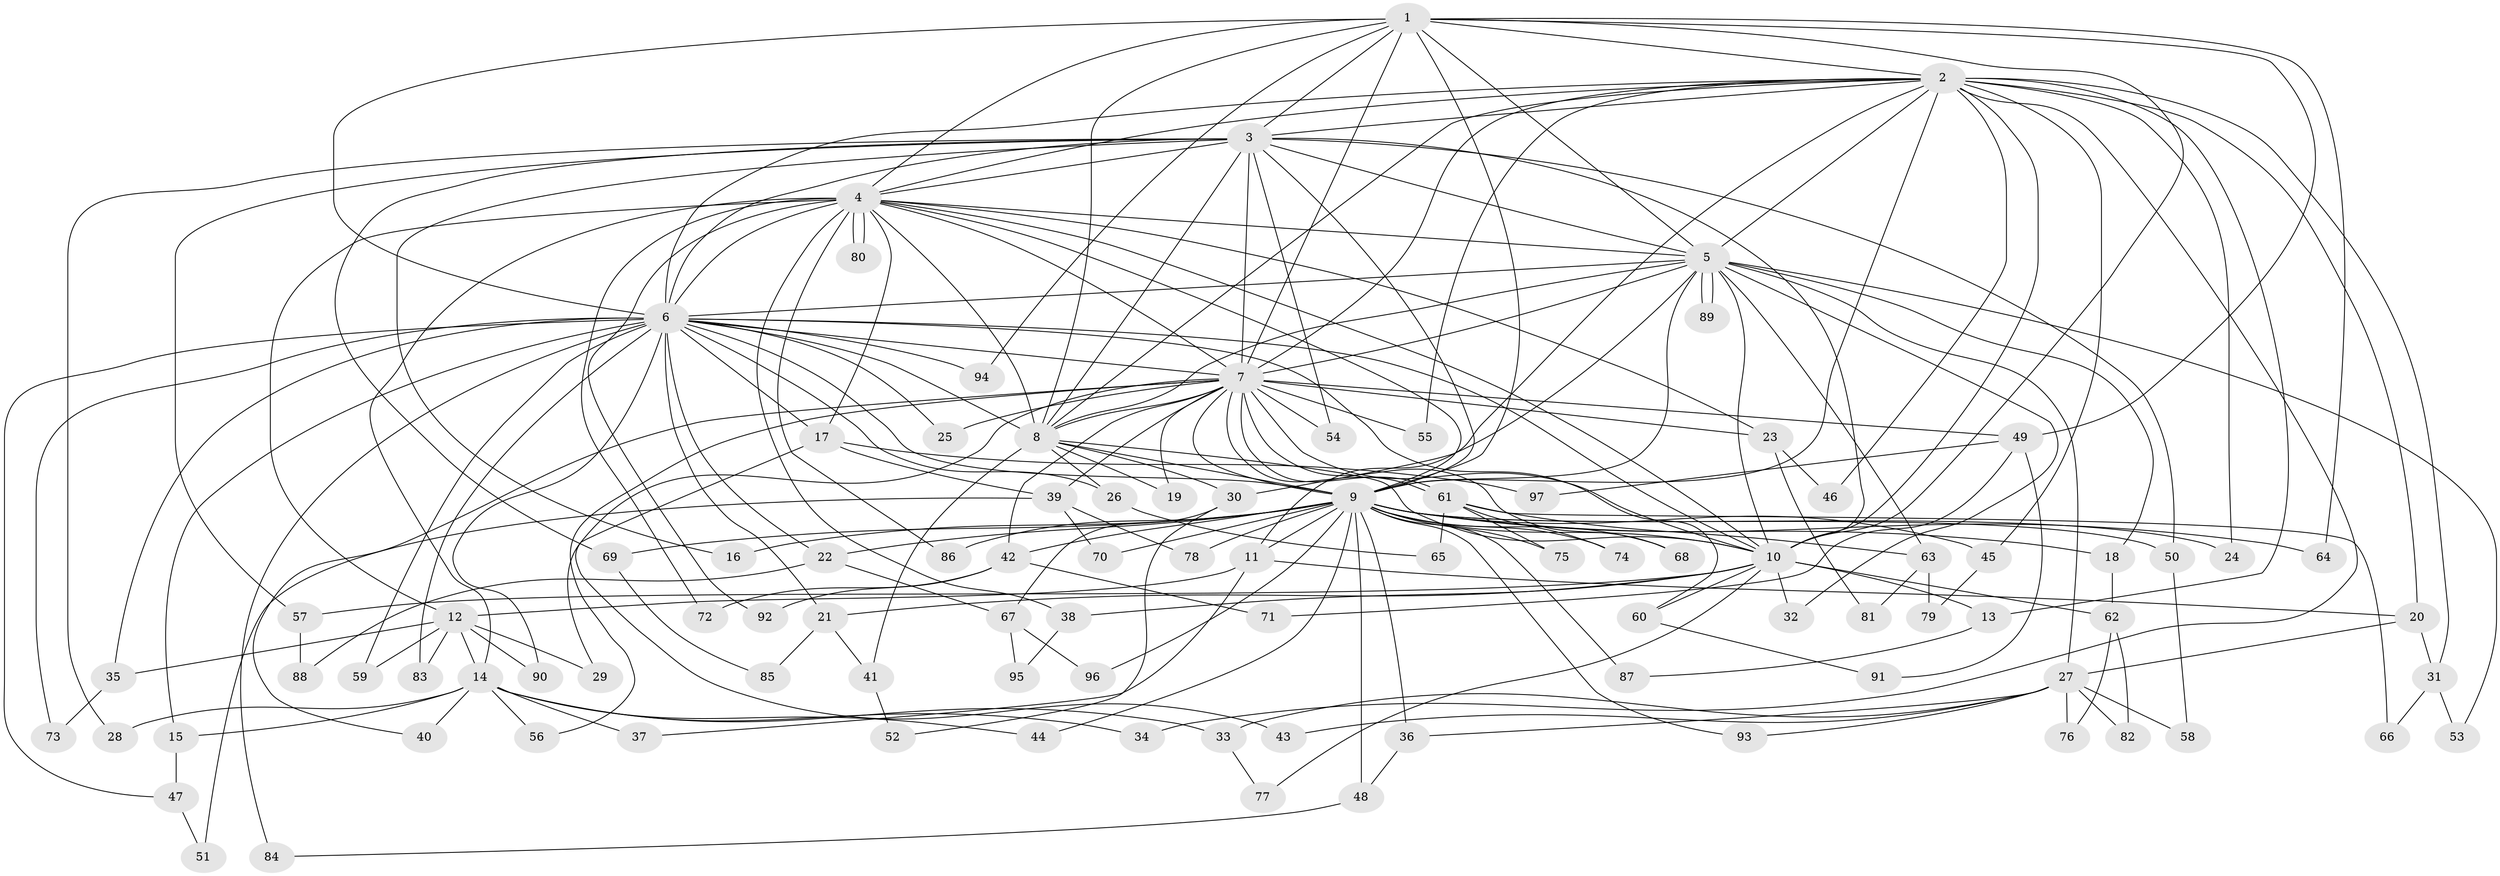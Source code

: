 // coarse degree distribution, {8: 0.03225806451612903, 20: 0.03225806451612903, 12: 0.06451612903225806, 18: 0.03225806451612903, 17: 0.03225806451612903, 15: 0.03225806451612903, 9: 0.06451612903225806, 5: 0.1935483870967742, 7: 0.06451612903225806, 6: 0.06451612903225806, 4: 0.1935483870967742, 2: 0.12903225806451613, 3: 0.03225806451612903, 1: 0.03225806451612903}
// Generated by graph-tools (version 1.1) at 2025/49/03/04/25 22:49:23]
// undirected, 97 vertices, 219 edges
graph export_dot {
  node [color=gray90,style=filled];
  1;
  2;
  3;
  4;
  5;
  6;
  7;
  8;
  9;
  10;
  11;
  12;
  13;
  14;
  15;
  16;
  17;
  18;
  19;
  20;
  21;
  22;
  23;
  24;
  25;
  26;
  27;
  28;
  29;
  30;
  31;
  32;
  33;
  34;
  35;
  36;
  37;
  38;
  39;
  40;
  41;
  42;
  43;
  44;
  45;
  46;
  47;
  48;
  49;
  50;
  51;
  52;
  53;
  54;
  55;
  56;
  57;
  58;
  59;
  60;
  61;
  62;
  63;
  64;
  65;
  66;
  67;
  68;
  69;
  70;
  71;
  72;
  73;
  74;
  75;
  76;
  77;
  78;
  79;
  80;
  81;
  82;
  83;
  84;
  85;
  86;
  87;
  88;
  89;
  90;
  91;
  92;
  93;
  94;
  95;
  96;
  97;
  1 -- 2;
  1 -- 3;
  1 -- 4;
  1 -- 5;
  1 -- 6;
  1 -- 7;
  1 -- 8;
  1 -- 9;
  1 -- 10;
  1 -- 49;
  1 -- 64;
  1 -- 94;
  2 -- 3;
  2 -- 4;
  2 -- 5;
  2 -- 6;
  2 -- 7;
  2 -- 8;
  2 -- 9;
  2 -- 10;
  2 -- 11;
  2 -- 13;
  2 -- 20;
  2 -- 24;
  2 -- 31;
  2 -- 34;
  2 -- 45;
  2 -- 46;
  2 -- 55;
  3 -- 4;
  3 -- 5;
  3 -- 6;
  3 -- 7;
  3 -- 8;
  3 -- 9;
  3 -- 10;
  3 -- 16;
  3 -- 28;
  3 -- 50;
  3 -- 54;
  3 -- 57;
  3 -- 69;
  4 -- 5;
  4 -- 6;
  4 -- 7;
  4 -- 8;
  4 -- 9;
  4 -- 10;
  4 -- 12;
  4 -- 14;
  4 -- 17;
  4 -- 23;
  4 -- 38;
  4 -- 72;
  4 -- 80;
  4 -- 80;
  4 -- 86;
  4 -- 92;
  5 -- 6;
  5 -- 7;
  5 -- 8;
  5 -- 9;
  5 -- 10;
  5 -- 18;
  5 -- 27;
  5 -- 30;
  5 -- 32;
  5 -- 53;
  5 -- 63;
  5 -- 89;
  5 -- 89;
  6 -- 7;
  6 -- 8;
  6 -- 9;
  6 -- 10;
  6 -- 15;
  6 -- 17;
  6 -- 21;
  6 -- 22;
  6 -- 25;
  6 -- 26;
  6 -- 35;
  6 -- 47;
  6 -- 59;
  6 -- 60;
  6 -- 73;
  6 -- 83;
  6 -- 84;
  6 -- 90;
  6 -- 94;
  7 -- 8;
  7 -- 9;
  7 -- 10;
  7 -- 19;
  7 -- 23;
  7 -- 25;
  7 -- 29;
  7 -- 39;
  7 -- 40;
  7 -- 42;
  7 -- 49;
  7 -- 54;
  7 -- 55;
  7 -- 56;
  7 -- 61;
  7 -- 61;
  7 -- 68;
  8 -- 9;
  8 -- 10;
  8 -- 19;
  8 -- 26;
  8 -- 30;
  8 -- 41;
  9 -- 10;
  9 -- 11;
  9 -- 16;
  9 -- 18;
  9 -- 22;
  9 -- 24;
  9 -- 36;
  9 -- 42;
  9 -- 44;
  9 -- 45;
  9 -- 48;
  9 -- 50;
  9 -- 64;
  9 -- 68;
  9 -- 69;
  9 -- 70;
  9 -- 74;
  9 -- 75;
  9 -- 78;
  9 -- 86;
  9 -- 87;
  9 -- 93;
  9 -- 96;
  10 -- 13;
  10 -- 21;
  10 -- 32;
  10 -- 38;
  10 -- 57;
  10 -- 60;
  10 -- 62;
  10 -- 77;
  11 -- 12;
  11 -- 20;
  11 -- 37;
  12 -- 14;
  12 -- 29;
  12 -- 35;
  12 -- 59;
  12 -- 83;
  12 -- 90;
  13 -- 87;
  14 -- 15;
  14 -- 28;
  14 -- 33;
  14 -- 34;
  14 -- 37;
  14 -- 40;
  14 -- 44;
  14 -- 56;
  15 -- 47;
  17 -- 39;
  17 -- 43;
  17 -- 97;
  18 -- 62;
  20 -- 27;
  20 -- 31;
  21 -- 41;
  21 -- 85;
  22 -- 67;
  22 -- 88;
  23 -- 46;
  23 -- 81;
  26 -- 65;
  27 -- 33;
  27 -- 36;
  27 -- 43;
  27 -- 58;
  27 -- 76;
  27 -- 82;
  27 -- 93;
  30 -- 52;
  30 -- 67;
  31 -- 53;
  31 -- 66;
  33 -- 77;
  35 -- 73;
  36 -- 48;
  38 -- 95;
  39 -- 51;
  39 -- 70;
  39 -- 78;
  41 -- 52;
  42 -- 71;
  42 -- 72;
  42 -- 92;
  45 -- 79;
  47 -- 51;
  48 -- 84;
  49 -- 71;
  49 -- 91;
  49 -- 97;
  50 -- 58;
  57 -- 88;
  60 -- 91;
  61 -- 63;
  61 -- 65;
  61 -- 66;
  61 -- 74;
  61 -- 75;
  62 -- 76;
  62 -- 82;
  63 -- 79;
  63 -- 81;
  67 -- 95;
  67 -- 96;
  69 -- 85;
}
